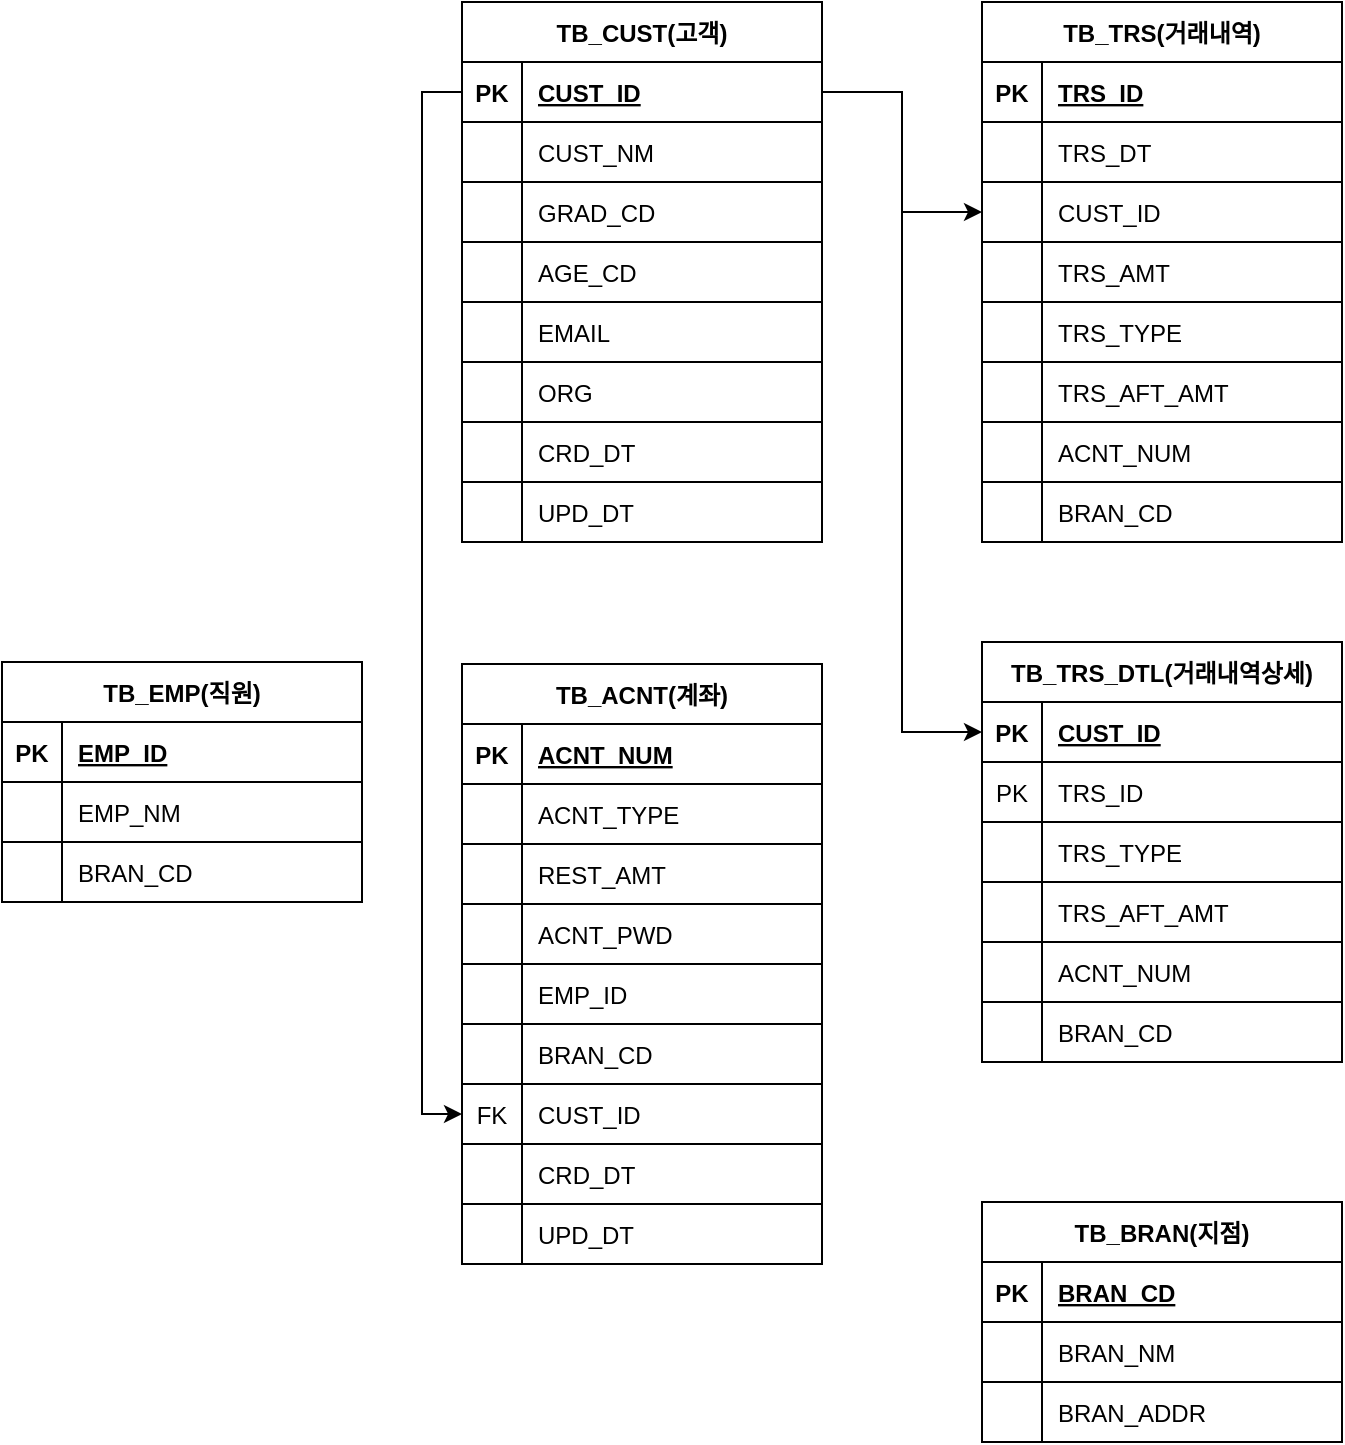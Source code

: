 <mxfile version="20.7.2" type="github"><diagram id="ZLCtW0w7QxLDXtm8zp3R" name="페이지-1"><mxGraphModel dx="1434" dy="796" grid="1" gridSize="10" guides="1" tooltips="1" connect="1" arrows="1" fold="1" page="1" pageScale="1" pageWidth="827" pageHeight="1169" math="0" shadow="0"><root><mxCell id="0"/><mxCell id="1" parent="0"/><mxCell id="QN3EBCL5xhSugzDm1KZq-2" value="TB_CUST(고객)" style="shape=table;startSize=30;container=1;collapsible=1;childLayout=tableLayout;fixedRows=1;rowLines=1;fontStyle=1;align=center;resizeLast=1;" vertex="1" parent="1"><mxGeometry x="290" y="80" width="180" height="270" as="geometry"/></mxCell><mxCell id="QN3EBCL5xhSugzDm1KZq-3" value="" style="shape=tableRow;horizontal=0;startSize=0;swimlaneHead=0;swimlaneBody=0;fillColor=none;collapsible=0;dropTarget=0;points=[[0,0.5],[1,0.5]];portConstraint=eastwest;top=0;left=0;right=0;bottom=1;" vertex="1" parent="QN3EBCL5xhSugzDm1KZq-2"><mxGeometry y="30" width="180" height="30" as="geometry"/></mxCell><mxCell id="QN3EBCL5xhSugzDm1KZq-4" value="PK" style="shape=partialRectangle;connectable=0;fillColor=none;top=0;left=0;bottom=0;right=0;fontStyle=1;overflow=hidden;" vertex="1" parent="QN3EBCL5xhSugzDm1KZq-3"><mxGeometry width="30" height="30" as="geometry"><mxRectangle width="30" height="30" as="alternateBounds"/></mxGeometry></mxCell><mxCell id="QN3EBCL5xhSugzDm1KZq-5" value="CUST_ID" style="shape=partialRectangle;connectable=0;fillColor=none;top=0;left=0;bottom=0;right=0;align=left;spacingLeft=6;fontStyle=5;overflow=hidden;" vertex="1" parent="QN3EBCL5xhSugzDm1KZq-3"><mxGeometry x="30" width="150" height="30" as="geometry"><mxRectangle width="150" height="30" as="alternateBounds"/></mxGeometry></mxCell><mxCell id="QN3EBCL5xhSugzDm1KZq-6" value="" style="shape=tableRow;horizontal=0;startSize=0;swimlaneHead=0;swimlaneBody=0;fillColor=none;collapsible=0;dropTarget=0;points=[[0,0.5],[1,0.5]];portConstraint=eastwest;top=0;left=0;right=0;bottom=0;" vertex="1" parent="QN3EBCL5xhSugzDm1KZq-2"><mxGeometry y="60" width="180" height="30" as="geometry"/></mxCell><mxCell id="QN3EBCL5xhSugzDm1KZq-7" value="" style="shape=partialRectangle;connectable=0;fillColor=none;top=0;left=0;bottom=0;right=0;editable=1;overflow=hidden;" vertex="1" parent="QN3EBCL5xhSugzDm1KZq-6"><mxGeometry width="30" height="30" as="geometry"><mxRectangle width="30" height="30" as="alternateBounds"/></mxGeometry></mxCell><mxCell id="QN3EBCL5xhSugzDm1KZq-8" value="CUST_NM" style="shape=partialRectangle;connectable=0;fillColor=none;top=0;left=0;bottom=0;right=0;align=left;spacingLeft=6;overflow=hidden;" vertex="1" parent="QN3EBCL5xhSugzDm1KZq-6"><mxGeometry x="30" width="150" height="30" as="geometry"><mxRectangle width="150" height="30" as="alternateBounds"/></mxGeometry></mxCell><mxCell id="QN3EBCL5xhSugzDm1KZq-9" value="" style="shape=tableRow;horizontal=0;startSize=0;swimlaneHead=0;swimlaneBody=0;fillColor=none;collapsible=0;dropTarget=0;points=[[0,0.5],[1,0.5]];portConstraint=eastwest;top=0;left=0;right=0;bottom=0;" vertex="1" parent="QN3EBCL5xhSugzDm1KZq-2"><mxGeometry y="90" width="180" height="30" as="geometry"/></mxCell><mxCell id="QN3EBCL5xhSugzDm1KZq-10" value="" style="shape=partialRectangle;connectable=0;fillColor=none;top=0;left=0;bottom=0;right=0;editable=1;overflow=hidden;" vertex="1" parent="QN3EBCL5xhSugzDm1KZq-9"><mxGeometry width="30" height="30" as="geometry"><mxRectangle width="30" height="30" as="alternateBounds"/></mxGeometry></mxCell><mxCell id="QN3EBCL5xhSugzDm1KZq-11" value="GRAD_CD" style="shape=partialRectangle;connectable=0;fillColor=none;top=0;left=0;bottom=0;right=0;align=left;spacingLeft=6;overflow=hidden;" vertex="1" parent="QN3EBCL5xhSugzDm1KZq-9"><mxGeometry x="30" width="150" height="30" as="geometry"><mxRectangle width="150" height="30" as="alternateBounds"/></mxGeometry></mxCell><mxCell id="QN3EBCL5xhSugzDm1KZq-12" value="" style="shape=tableRow;horizontal=0;startSize=0;swimlaneHead=0;swimlaneBody=0;fillColor=none;collapsible=0;dropTarget=0;points=[[0,0.5],[1,0.5]];portConstraint=eastwest;top=0;left=0;right=0;bottom=0;" vertex="1" parent="QN3EBCL5xhSugzDm1KZq-2"><mxGeometry y="120" width="180" height="30" as="geometry"/></mxCell><mxCell id="QN3EBCL5xhSugzDm1KZq-13" value="" style="shape=partialRectangle;connectable=0;fillColor=none;top=0;left=0;bottom=0;right=0;editable=1;overflow=hidden;" vertex="1" parent="QN3EBCL5xhSugzDm1KZq-12"><mxGeometry width="30" height="30" as="geometry"><mxRectangle width="30" height="30" as="alternateBounds"/></mxGeometry></mxCell><mxCell id="QN3EBCL5xhSugzDm1KZq-14" value="AGE_CD" style="shape=partialRectangle;connectable=0;fillColor=none;top=0;left=0;bottom=0;right=0;align=left;spacingLeft=6;overflow=hidden;" vertex="1" parent="QN3EBCL5xhSugzDm1KZq-12"><mxGeometry x="30" width="150" height="30" as="geometry"><mxRectangle width="150" height="30" as="alternateBounds"/></mxGeometry></mxCell><mxCell id="QN3EBCL5xhSugzDm1KZq-18" style="shape=tableRow;horizontal=0;startSize=0;swimlaneHead=0;swimlaneBody=0;fillColor=none;collapsible=0;dropTarget=0;points=[[0,0.5],[1,0.5]];portConstraint=eastwest;top=0;left=0;right=0;bottom=0;" vertex="1" parent="QN3EBCL5xhSugzDm1KZq-2"><mxGeometry y="150" width="180" height="30" as="geometry"/></mxCell><mxCell id="QN3EBCL5xhSugzDm1KZq-19" style="shape=partialRectangle;connectable=0;fillColor=none;top=0;left=0;bottom=0;right=0;editable=1;overflow=hidden;" vertex="1" parent="QN3EBCL5xhSugzDm1KZq-18"><mxGeometry width="30" height="30" as="geometry"><mxRectangle width="30" height="30" as="alternateBounds"/></mxGeometry></mxCell><mxCell id="QN3EBCL5xhSugzDm1KZq-20" value="EMAIL" style="shape=partialRectangle;connectable=0;fillColor=none;top=0;left=0;bottom=0;right=0;align=left;spacingLeft=6;overflow=hidden;" vertex="1" parent="QN3EBCL5xhSugzDm1KZq-18"><mxGeometry x="30" width="150" height="30" as="geometry"><mxRectangle width="150" height="30" as="alternateBounds"/></mxGeometry></mxCell><mxCell id="QN3EBCL5xhSugzDm1KZq-21" style="shape=tableRow;horizontal=0;startSize=0;swimlaneHead=0;swimlaneBody=0;fillColor=none;collapsible=0;dropTarget=0;points=[[0,0.5],[1,0.5]];portConstraint=eastwest;top=0;left=0;right=0;bottom=0;" vertex="1" parent="QN3EBCL5xhSugzDm1KZq-2"><mxGeometry y="180" width="180" height="30" as="geometry"/></mxCell><mxCell id="QN3EBCL5xhSugzDm1KZq-22" style="shape=partialRectangle;connectable=0;fillColor=none;top=0;left=0;bottom=0;right=0;editable=1;overflow=hidden;" vertex="1" parent="QN3EBCL5xhSugzDm1KZq-21"><mxGeometry width="30" height="30" as="geometry"><mxRectangle width="30" height="30" as="alternateBounds"/></mxGeometry></mxCell><mxCell id="QN3EBCL5xhSugzDm1KZq-23" value="ORG" style="shape=partialRectangle;connectable=0;fillColor=none;top=0;left=0;bottom=0;right=0;align=left;spacingLeft=6;overflow=hidden;" vertex="1" parent="QN3EBCL5xhSugzDm1KZq-21"><mxGeometry x="30" width="150" height="30" as="geometry"><mxRectangle width="150" height="30" as="alternateBounds"/></mxGeometry></mxCell><mxCell id="QN3EBCL5xhSugzDm1KZq-24" style="shape=tableRow;horizontal=0;startSize=0;swimlaneHead=0;swimlaneBody=0;fillColor=none;collapsible=0;dropTarget=0;points=[[0,0.5],[1,0.5]];portConstraint=eastwest;top=0;left=0;right=0;bottom=0;" vertex="1" parent="QN3EBCL5xhSugzDm1KZq-2"><mxGeometry y="210" width="180" height="30" as="geometry"/></mxCell><mxCell id="QN3EBCL5xhSugzDm1KZq-25" style="shape=partialRectangle;connectable=0;fillColor=none;top=0;left=0;bottom=0;right=0;editable=1;overflow=hidden;" vertex="1" parent="QN3EBCL5xhSugzDm1KZq-24"><mxGeometry width="30" height="30" as="geometry"><mxRectangle width="30" height="30" as="alternateBounds"/></mxGeometry></mxCell><mxCell id="QN3EBCL5xhSugzDm1KZq-26" value="CRD_DT" style="shape=partialRectangle;connectable=0;fillColor=none;top=0;left=0;bottom=0;right=0;align=left;spacingLeft=6;overflow=hidden;" vertex="1" parent="QN3EBCL5xhSugzDm1KZq-24"><mxGeometry x="30" width="150" height="30" as="geometry"><mxRectangle width="150" height="30" as="alternateBounds"/></mxGeometry></mxCell><mxCell id="QN3EBCL5xhSugzDm1KZq-27" style="shape=tableRow;horizontal=0;startSize=0;swimlaneHead=0;swimlaneBody=0;fillColor=none;collapsible=0;dropTarget=0;points=[[0,0.5],[1,0.5]];portConstraint=eastwest;top=0;left=0;right=0;bottom=0;" vertex="1" parent="QN3EBCL5xhSugzDm1KZq-2"><mxGeometry y="240" width="180" height="30" as="geometry"/></mxCell><mxCell id="QN3EBCL5xhSugzDm1KZq-28" style="shape=partialRectangle;connectable=0;fillColor=none;top=0;left=0;bottom=0;right=0;editable=1;overflow=hidden;" vertex="1" parent="QN3EBCL5xhSugzDm1KZq-27"><mxGeometry width="30" height="30" as="geometry"><mxRectangle width="30" height="30" as="alternateBounds"/></mxGeometry></mxCell><mxCell id="QN3EBCL5xhSugzDm1KZq-29" value="UPD_DT" style="shape=partialRectangle;connectable=0;fillColor=none;top=0;left=0;bottom=0;right=0;align=left;spacingLeft=6;overflow=hidden;" vertex="1" parent="QN3EBCL5xhSugzDm1KZq-27"><mxGeometry x="30" width="150" height="30" as="geometry"><mxRectangle width="150" height="30" as="alternateBounds"/></mxGeometry></mxCell><mxCell id="QN3EBCL5xhSugzDm1KZq-33" value="TB_ACNT(계좌)" style="shape=table;startSize=30;container=1;collapsible=1;childLayout=tableLayout;fixedRows=1;rowLines=1;fontStyle=1;align=center;resizeLast=1;" vertex="1" parent="1"><mxGeometry x="290" y="411" width="180" height="300" as="geometry"/></mxCell><mxCell id="QN3EBCL5xhSugzDm1KZq-34" value="" style="shape=tableRow;horizontal=0;startSize=0;swimlaneHead=0;swimlaneBody=0;fillColor=none;collapsible=0;dropTarget=0;points=[[0,0.5],[1,0.5]];portConstraint=eastwest;top=0;left=0;right=0;bottom=1;" vertex="1" parent="QN3EBCL5xhSugzDm1KZq-33"><mxGeometry y="30" width="180" height="30" as="geometry"/></mxCell><mxCell id="QN3EBCL5xhSugzDm1KZq-35" value="PK" style="shape=partialRectangle;connectable=0;fillColor=none;top=0;left=0;bottom=0;right=0;fontStyle=1;overflow=hidden;" vertex="1" parent="QN3EBCL5xhSugzDm1KZq-34"><mxGeometry width="30" height="30" as="geometry"><mxRectangle width="30" height="30" as="alternateBounds"/></mxGeometry></mxCell><mxCell id="QN3EBCL5xhSugzDm1KZq-36" value="ACNT_NUM" style="shape=partialRectangle;connectable=0;fillColor=none;top=0;left=0;bottom=0;right=0;align=left;spacingLeft=6;fontStyle=5;overflow=hidden;" vertex="1" parent="QN3EBCL5xhSugzDm1KZq-34"><mxGeometry x="30" width="150" height="30" as="geometry"><mxRectangle width="150" height="30" as="alternateBounds"/></mxGeometry></mxCell><mxCell id="QN3EBCL5xhSugzDm1KZq-40" value="" style="shape=tableRow;horizontal=0;startSize=0;swimlaneHead=0;swimlaneBody=0;fillColor=none;collapsible=0;dropTarget=0;points=[[0,0.5],[1,0.5]];portConstraint=eastwest;top=0;left=0;right=0;bottom=0;" vertex="1" parent="QN3EBCL5xhSugzDm1KZq-33"><mxGeometry y="60" width="180" height="30" as="geometry"/></mxCell><mxCell id="QN3EBCL5xhSugzDm1KZq-41" value="" style="shape=partialRectangle;connectable=0;fillColor=none;top=0;left=0;bottom=0;right=0;editable=1;overflow=hidden;" vertex="1" parent="QN3EBCL5xhSugzDm1KZq-40"><mxGeometry width="30" height="30" as="geometry"><mxRectangle width="30" height="30" as="alternateBounds"/></mxGeometry></mxCell><mxCell id="QN3EBCL5xhSugzDm1KZq-42" value="ACNT_TYPE" style="shape=partialRectangle;connectable=0;fillColor=none;top=0;left=0;bottom=0;right=0;align=left;spacingLeft=6;overflow=hidden;" vertex="1" parent="QN3EBCL5xhSugzDm1KZq-40"><mxGeometry x="30" width="150" height="30" as="geometry"><mxRectangle width="150" height="30" as="alternateBounds"/></mxGeometry></mxCell><mxCell id="QN3EBCL5xhSugzDm1KZq-43" value="" style="shape=tableRow;horizontal=0;startSize=0;swimlaneHead=0;swimlaneBody=0;fillColor=none;collapsible=0;dropTarget=0;points=[[0,0.5],[1,0.5]];portConstraint=eastwest;top=0;left=0;right=0;bottom=0;" vertex="1" parent="QN3EBCL5xhSugzDm1KZq-33"><mxGeometry y="90" width="180" height="30" as="geometry"/></mxCell><mxCell id="QN3EBCL5xhSugzDm1KZq-44" value="" style="shape=partialRectangle;connectable=0;fillColor=none;top=0;left=0;bottom=0;right=0;editable=1;overflow=hidden;" vertex="1" parent="QN3EBCL5xhSugzDm1KZq-43"><mxGeometry width="30" height="30" as="geometry"><mxRectangle width="30" height="30" as="alternateBounds"/></mxGeometry></mxCell><mxCell id="QN3EBCL5xhSugzDm1KZq-45" value="REST_AMT" style="shape=partialRectangle;connectable=0;fillColor=none;top=0;left=0;bottom=0;right=0;align=left;spacingLeft=6;overflow=hidden;" vertex="1" parent="QN3EBCL5xhSugzDm1KZq-43"><mxGeometry x="30" width="150" height="30" as="geometry"><mxRectangle width="150" height="30" as="alternateBounds"/></mxGeometry></mxCell><mxCell id="QN3EBCL5xhSugzDm1KZq-46" style="shape=tableRow;horizontal=0;startSize=0;swimlaneHead=0;swimlaneBody=0;fillColor=none;collapsible=0;dropTarget=0;points=[[0,0.5],[1,0.5]];portConstraint=eastwest;top=0;left=0;right=0;bottom=0;" vertex="1" parent="QN3EBCL5xhSugzDm1KZq-33"><mxGeometry y="120" width="180" height="30" as="geometry"/></mxCell><mxCell id="QN3EBCL5xhSugzDm1KZq-47" style="shape=partialRectangle;connectable=0;fillColor=none;top=0;left=0;bottom=0;right=0;editable=1;overflow=hidden;" vertex="1" parent="QN3EBCL5xhSugzDm1KZq-46"><mxGeometry width="30" height="30" as="geometry"><mxRectangle width="30" height="30" as="alternateBounds"/></mxGeometry></mxCell><mxCell id="QN3EBCL5xhSugzDm1KZq-48" value="ACNT_PWD" style="shape=partialRectangle;connectable=0;fillColor=none;top=0;left=0;bottom=0;right=0;align=left;spacingLeft=6;overflow=hidden;" vertex="1" parent="QN3EBCL5xhSugzDm1KZq-46"><mxGeometry x="30" width="150" height="30" as="geometry"><mxRectangle width="150" height="30" as="alternateBounds"/></mxGeometry></mxCell><mxCell id="QN3EBCL5xhSugzDm1KZq-49" style="shape=tableRow;horizontal=0;startSize=0;swimlaneHead=0;swimlaneBody=0;fillColor=none;collapsible=0;dropTarget=0;points=[[0,0.5],[1,0.5]];portConstraint=eastwest;top=0;left=0;right=0;bottom=0;" vertex="1" parent="QN3EBCL5xhSugzDm1KZq-33"><mxGeometry y="150" width="180" height="30" as="geometry"/></mxCell><mxCell id="QN3EBCL5xhSugzDm1KZq-50" value="" style="shape=partialRectangle;connectable=0;fillColor=none;top=0;left=0;bottom=0;right=0;editable=1;overflow=hidden;" vertex="1" parent="QN3EBCL5xhSugzDm1KZq-49"><mxGeometry width="30" height="30" as="geometry"><mxRectangle width="30" height="30" as="alternateBounds"/></mxGeometry></mxCell><mxCell id="QN3EBCL5xhSugzDm1KZq-51" value="EMP_ID" style="shape=partialRectangle;connectable=0;fillColor=none;top=0;left=0;bottom=0;right=0;align=left;spacingLeft=6;overflow=hidden;" vertex="1" parent="QN3EBCL5xhSugzDm1KZq-49"><mxGeometry x="30" width="150" height="30" as="geometry"><mxRectangle width="150" height="30" as="alternateBounds"/></mxGeometry></mxCell><mxCell id="QN3EBCL5xhSugzDm1KZq-61" style="shape=tableRow;horizontal=0;startSize=0;swimlaneHead=0;swimlaneBody=0;fillColor=none;collapsible=0;dropTarget=0;points=[[0,0.5],[1,0.5]];portConstraint=eastwest;top=0;left=0;right=0;bottom=0;" vertex="1" parent="QN3EBCL5xhSugzDm1KZq-33"><mxGeometry y="180" width="180" height="30" as="geometry"/></mxCell><mxCell id="QN3EBCL5xhSugzDm1KZq-62" value="" style="shape=partialRectangle;connectable=0;fillColor=none;top=0;left=0;bottom=0;right=0;editable=1;overflow=hidden;" vertex="1" parent="QN3EBCL5xhSugzDm1KZq-61"><mxGeometry width="30" height="30" as="geometry"><mxRectangle width="30" height="30" as="alternateBounds"/></mxGeometry></mxCell><mxCell id="QN3EBCL5xhSugzDm1KZq-63" value="BRAN_CD" style="shape=partialRectangle;connectable=0;fillColor=none;top=0;left=0;bottom=0;right=0;align=left;spacingLeft=6;overflow=hidden;" vertex="1" parent="QN3EBCL5xhSugzDm1KZq-61"><mxGeometry x="30" width="150" height="30" as="geometry"><mxRectangle width="150" height="30" as="alternateBounds"/></mxGeometry></mxCell><mxCell id="QN3EBCL5xhSugzDm1KZq-52" style="shape=tableRow;horizontal=0;startSize=0;swimlaneHead=0;swimlaneBody=0;fillColor=none;collapsible=0;dropTarget=0;points=[[0,0.5],[1,0.5]];portConstraint=eastwest;top=0;left=0;right=0;bottom=0;" vertex="1" parent="QN3EBCL5xhSugzDm1KZq-33"><mxGeometry y="210" width="180" height="30" as="geometry"/></mxCell><mxCell id="QN3EBCL5xhSugzDm1KZq-53" value="FK" style="shape=partialRectangle;connectable=0;fillColor=none;top=0;left=0;bottom=0;right=0;editable=1;overflow=hidden;" vertex="1" parent="QN3EBCL5xhSugzDm1KZq-52"><mxGeometry width="30" height="30" as="geometry"><mxRectangle width="30" height="30" as="alternateBounds"/></mxGeometry></mxCell><mxCell id="QN3EBCL5xhSugzDm1KZq-54" value="CUST_ID" style="shape=partialRectangle;connectable=0;fillColor=none;top=0;left=0;bottom=0;right=0;align=left;spacingLeft=6;overflow=hidden;" vertex="1" parent="QN3EBCL5xhSugzDm1KZq-52"><mxGeometry x="30" width="150" height="30" as="geometry"><mxRectangle width="150" height="30" as="alternateBounds"/></mxGeometry></mxCell><mxCell id="QN3EBCL5xhSugzDm1KZq-55" style="shape=tableRow;horizontal=0;startSize=0;swimlaneHead=0;swimlaneBody=0;fillColor=none;collapsible=0;dropTarget=0;points=[[0,0.5],[1,0.5]];portConstraint=eastwest;top=0;left=0;right=0;bottom=0;" vertex="1" parent="QN3EBCL5xhSugzDm1KZq-33"><mxGeometry y="240" width="180" height="30" as="geometry"/></mxCell><mxCell id="QN3EBCL5xhSugzDm1KZq-56" style="shape=partialRectangle;connectable=0;fillColor=none;top=0;left=0;bottom=0;right=0;editable=1;overflow=hidden;" vertex="1" parent="QN3EBCL5xhSugzDm1KZq-55"><mxGeometry width="30" height="30" as="geometry"><mxRectangle width="30" height="30" as="alternateBounds"/></mxGeometry></mxCell><mxCell id="QN3EBCL5xhSugzDm1KZq-57" value="CRD_DT" style="shape=partialRectangle;connectable=0;fillColor=none;top=0;left=0;bottom=0;right=0;align=left;spacingLeft=6;overflow=hidden;" vertex="1" parent="QN3EBCL5xhSugzDm1KZq-55"><mxGeometry x="30" width="150" height="30" as="geometry"><mxRectangle width="150" height="30" as="alternateBounds"/></mxGeometry></mxCell><mxCell id="QN3EBCL5xhSugzDm1KZq-58" style="shape=tableRow;horizontal=0;startSize=0;swimlaneHead=0;swimlaneBody=0;fillColor=none;collapsible=0;dropTarget=0;points=[[0,0.5],[1,0.5]];portConstraint=eastwest;top=0;left=0;right=0;bottom=0;" vertex="1" parent="QN3EBCL5xhSugzDm1KZq-33"><mxGeometry y="270" width="180" height="30" as="geometry"/></mxCell><mxCell id="QN3EBCL5xhSugzDm1KZq-59" style="shape=partialRectangle;connectable=0;fillColor=none;top=0;left=0;bottom=0;right=0;editable=1;overflow=hidden;" vertex="1" parent="QN3EBCL5xhSugzDm1KZq-58"><mxGeometry width="30" height="30" as="geometry"><mxRectangle width="30" height="30" as="alternateBounds"/></mxGeometry></mxCell><mxCell id="QN3EBCL5xhSugzDm1KZq-60" value="UPD_DT" style="shape=partialRectangle;connectable=0;fillColor=none;top=0;left=0;bottom=0;right=0;align=left;spacingLeft=6;overflow=hidden;" vertex="1" parent="QN3EBCL5xhSugzDm1KZq-58"><mxGeometry x="30" width="150" height="30" as="geometry"><mxRectangle width="150" height="30" as="alternateBounds"/></mxGeometry></mxCell><mxCell id="QN3EBCL5xhSugzDm1KZq-70" value="TB_TRS(거래내역)" style="shape=table;startSize=30;container=1;collapsible=1;childLayout=tableLayout;fixedRows=1;rowLines=1;fontStyle=1;align=center;resizeLast=1;" vertex="1" parent="1"><mxGeometry x="550" y="80" width="180" height="270" as="geometry"/></mxCell><mxCell id="QN3EBCL5xhSugzDm1KZq-71" value="" style="shape=tableRow;horizontal=0;startSize=0;swimlaneHead=0;swimlaneBody=0;fillColor=none;collapsible=0;dropTarget=0;points=[[0,0.5],[1,0.5]];portConstraint=eastwest;top=0;left=0;right=0;bottom=1;" vertex="1" parent="QN3EBCL5xhSugzDm1KZq-70"><mxGeometry y="30" width="180" height="30" as="geometry"/></mxCell><mxCell id="QN3EBCL5xhSugzDm1KZq-72" value="PK" style="shape=partialRectangle;connectable=0;fillColor=none;top=0;left=0;bottom=0;right=0;fontStyle=1;overflow=hidden;" vertex="1" parent="QN3EBCL5xhSugzDm1KZq-71"><mxGeometry width="30" height="30" as="geometry"><mxRectangle width="30" height="30" as="alternateBounds"/></mxGeometry></mxCell><mxCell id="QN3EBCL5xhSugzDm1KZq-73" value="TRS_ID" style="shape=partialRectangle;connectable=0;fillColor=none;top=0;left=0;bottom=0;right=0;align=left;spacingLeft=6;fontStyle=5;overflow=hidden;" vertex="1" parent="QN3EBCL5xhSugzDm1KZq-71"><mxGeometry x="30" width="150" height="30" as="geometry"><mxRectangle width="150" height="30" as="alternateBounds"/></mxGeometry></mxCell><mxCell id="QN3EBCL5xhSugzDm1KZq-127" style="shape=tableRow;horizontal=0;startSize=0;swimlaneHead=0;swimlaneBody=0;fillColor=none;collapsible=0;dropTarget=0;points=[[0,0.5],[1,0.5]];portConstraint=eastwest;top=0;left=0;right=0;bottom=0;" vertex="1" parent="QN3EBCL5xhSugzDm1KZq-70"><mxGeometry y="60" width="180" height="30" as="geometry"/></mxCell><mxCell id="QN3EBCL5xhSugzDm1KZq-128" style="shape=partialRectangle;connectable=0;fillColor=none;top=0;left=0;bottom=0;right=0;editable=1;overflow=hidden;" vertex="1" parent="QN3EBCL5xhSugzDm1KZq-127"><mxGeometry width="30" height="30" as="geometry"><mxRectangle width="30" height="30" as="alternateBounds"/></mxGeometry></mxCell><mxCell id="QN3EBCL5xhSugzDm1KZq-129" value="TRS_DT" style="shape=partialRectangle;connectable=0;fillColor=none;top=0;left=0;bottom=0;right=0;align=left;spacingLeft=6;overflow=hidden;" vertex="1" parent="QN3EBCL5xhSugzDm1KZq-127"><mxGeometry x="30" width="150" height="30" as="geometry"><mxRectangle width="150" height="30" as="alternateBounds"/></mxGeometry></mxCell><mxCell id="QN3EBCL5xhSugzDm1KZq-130" style="shape=tableRow;horizontal=0;startSize=0;swimlaneHead=0;swimlaneBody=0;fillColor=none;collapsible=0;dropTarget=0;points=[[0,0.5],[1,0.5]];portConstraint=eastwest;top=0;left=0;right=0;bottom=0;" vertex="1" parent="QN3EBCL5xhSugzDm1KZq-70"><mxGeometry y="90" width="180" height="30" as="geometry"/></mxCell><mxCell id="QN3EBCL5xhSugzDm1KZq-131" style="shape=partialRectangle;connectable=0;fillColor=none;top=0;left=0;bottom=0;right=0;editable=1;overflow=hidden;" vertex="1" parent="QN3EBCL5xhSugzDm1KZq-130"><mxGeometry width="30" height="30" as="geometry"><mxRectangle width="30" height="30" as="alternateBounds"/></mxGeometry></mxCell><mxCell id="QN3EBCL5xhSugzDm1KZq-132" value="CUST_ID" style="shape=partialRectangle;connectable=0;fillColor=none;top=0;left=0;bottom=0;right=0;align=left;spacingLeft=6;overflow=hidden;" vertex="1" parent="QN3EBCL5xhSugzDm1KZq-130"><mxGeometry x="30" width="150" height="30" as="geometry"><mxRectangle width="150" height="30" as="alternateBounds"/></mxGeometry></mxCell><mxCell id="QN3EBCL5xhSugzDm1KZq-74" value="" style="shape=tableRow;horizontal=0;startSize=0;swimlaneHead=0;swimlaneBody=0;fillColor=none;collapsible=0;dropTarget=0;points=[[0,0.5],[1,0.5]];portConstraint=eastwest;top=0;left=0;right=0;bottom=0;" vertex="1" parent="QN3EBCL5xhSugzDm1KZq-70"><mxGeometry y="120" width="180" height="30" as="geometry"/></mxCell><mxCell id="QN3EBCL5xhSugzDm1KZq-75" value="" style="shape=partialRectangle;connectable=0;fillColor=none;top=0;left=0;bottom=0;right=0;editable=1;overflow=hidden;" vertex="1" parent="QN3EBCL5xhSugzDm1KZq-74"><mxGeometry width="30" height="30" as="geometry"><mxRectangle width="30" height="30" as="alternateBounds"/></mxGeometry></mxCell><mxCell id="QN3EBCL5xhSugzDm1KZq-76" value="TRS_AMT" style="shape=partialRectangle;connectable=0;fillColor=none;top=0;left=0;bottom=0;right=0;align=left;spacingLeft=6;overflow=hidden;" vertex="1" parent="QN3EBCL5xhSugzDm1KZq-74"><mxGeometry x="30" width="150" height="30" as="geometry"><mxRectangle width="150" height="30" as="alternateBounds"/></mxGeometry></mxCell><mxCell id="QN3EBCL5xhSugzDm1KZq-77" value="" style="shape=tableRow;horizontal=0;startSize=0;swimlaneHead=0;swimlaneBody=0;fillColor=none;collapsible=0;dropTarget=0;points=[[0,0.5],[1,0.5]];portConstraint=eastwest;top=0;left=0;right=0;bottom=0;" vertex="1" parent="QN3EBCL5xhSugzDm1KZq-70"><mxGeometry y="150" width="180" height="30" as="geometry"/></mxCell><mxCell id="QN3EBCL5xhSugzDm1KZq-78" value="" style="shape=partialRectangle;connectable=0;fillColor=none;top=0;left=0;bottom=0;right=0;editable=1;overflow=hidden;" vertex="1" parent="QN3EBCL5xhSugzDm1KZq-77"><mxGeometry width="30" height="30" as="geometry"><mxRectangle width="30" height="30" as="alternateBounds"/></mxGeometry></mxCell><mxCell id="QN3EBCL5xhSugzDm1KZq-79" value="TRS_TYPE" style="shape=partialRectangle;connectable=0;fillColor=none;top=0;left=0;bottom=0;right=0;align=left;spacingLeft=6;overflow=hidden;" vertex="1" parent="QN3EBCL5xhSugzDm1KZq-77"><mxGeometry x="30" width="150" height="30" as="geometry"><mxRectangle width="150" height="30" as="alternateBounds"/></mxGeometry></mxCell><mxCell id="QN3EBCL5xhSugzDm1KZq-80" value="" style="shape=tableRow;horizontal=0;startSize=0;swimlaneHead=0;swimlaneBody=0;fillColor=none;collapsible=0;dropTarget=0;points=[[0,0.5],[1,0.5]];portConstraint=eastwest;top=0;left=0;right=0;bottom=0;" vertex="1" parent="QN3EBCL5xhSugzDm1KZq-70"><mxGeometry y="180" width="180" height="30" as="geometry"/></mxCell><mxCell id="QN3EBCL5xhSugzDm1KZq-81" value="" style="shape=partialRectangle;connectable=0;fillColor=none;top=0;left=0;bottom=0;right=0;editable=1;overflow=hidden;" vertex="1" parent="QN3EBCL5xhSugzDm1KZq-80"><mxGeometry width="30" height="30" as="geometry"><mxRectangle width="30" height="30" as="alternateBounds"/></mxGeometry></mxCell><mxCell id="QN3EBCL5xhSugzDm1KZq-82" value="TRS_AFT_AMT" style="shape=partialRectangle;connectable=0;fillColor=none;top=0;left=0;bottom=0;right=0;align=left;spacingLeft=6;overflow=hidden;" vertex="1" parent="QN3EBCL5xhSugzDm1KZq-80"><mxGeometry x="30" width="150" height="30" as="geometry"><mxRectangle width="150" height="30" as="alternateBounds"/></mxGeometry></mxCell><mxCell id="QN3EBCL5xhSugzDm1KZq-83" style="shape=tableRow;horizontal=0;startSize=0;swimlaneHead=0;swimlaneBody=0;fillColor=none;collapsible=0;dropTarget=0;points=[[0,0.5],[1,0.5]];portConstraint=eastwest;top=0;left=0;right=0;bottom=0;" vertex="1" parent="QN3EBCL5xhSugzDm1KZq-70"><mxGeometry y="210" width="180" height="30" as="geometry"/></mxCell><mxCell id="QN3EBCL5xhSugzDm1KZq-84" style="shape=partialRectangle;connectable=0;fillColor=none;top=0;left=0;bottom=0;right=0;editable=1;overflow=hidden;" vertex="1" parent="QN3EBCL5xhSugzDm1KZq-83"><mxGeometry width="30" height="30" as="geometry"><mxRectangle width="30" height="30" as="alternateBounds"/></mxGeometry></mxCell><mxCell id="QN3EBCL5xhSugzDm1KZq-85" value="ACNT_NUM" style="shape=partialRectangle;connectable=0;fillColor=none;top=0;left=0;bottom=0;right=0;align=left;spacingLeft=6;overflow=hidden;" vertex="1" parent="QN3EBCL5xhSugzDm1KZq-83"><mxGeometry x="30" width="150" height="30" as="geometry"><mxRectangle width="150" height="30" as="alternateBounds"/></mxGeometry></mxCell><mxCell id="QN3EBCL5xhSugzDm1KZq-105" style="shape=tableRow;horizontal=0;startSize=0;swimlaneHead=0;swimlaneBody=0;fillColor=none;collapsible=0;dropTarget=0;points=[[0,0.5],[1,0.5]];portConstraint=eastwest;top=0;left=0;right=0;bottom=0;" vertex="1" parent="QN3EBCL5xhSugzDm1KZq-70"><mxGeometry y="240" width="180" height="30" as="geometry"/></mxCell><mxCell id="QN3EBCL5xhSugzDm1KZq-106" style="shape=partialRectangle;connectable=0;fillColor=none;top=0;left=0;bottom=0;right=0;editable=1;overflow=hidden;" vertex="1" parent="QN3EBCL5xhSugzDm1KZq-105"><mxGeometry width="30" height="30" as="geometry"><mxRectangle width="30" height="30" as="alternateBounds"/></mxGeometry></mxCell><mxCell id="QN3EBCL5xhSugzDm1KZq-107" value="BRAN_CD" style="shape=partialRectangle;connectable=0;fillColor=none;top=0;left=0;bottom=0;right=0;align=left;spacingLeft=6;overflow=hidden;" vertex="1" parent="QN3EBCL5xhSugzDm1KZq-105"><mxGeometry x="30" width="150" height="30" as="geometry"><mxRectangle width="150" height="30" as="alternateBounds"/></mxGeometry></mxCell><mxCell id="QN3EBCL5xhSugzDm1KZq-108" value="TB_TRS_DTL(거래내역상세)" style="shape=table;startSize=30;container=1;collapsible=1;childLayout=tableLayout;fixedRows=1;rowLines=1;fontStyle=1;align=center;resizeLast=1;" vertex="1" parent="1"><mxGeometry x="550" y="400" width="180" height="210" as="geometry"/></mxCell><mxCell id="QN3EBCL5xhSugzDm1KZq-109" value="" style="shape=tableRow;horizontal=0;startSize=0;swimlaneHead=0;swimlaneBody=0;fillColor=none;collapsible=0;dropTarget=0;points=[[0,0.5],[1,0.5]];portConstraint=eastwest;top=0;left=0;right=0;bottom=1;" vertex="1" parent="QN3EBCL5xhSugzDm1KZq-108"><mxGeometry y="30" width="180" height="30" as="geometry"/></mxCell><mxCell id="QN3EBCL5xhSugzDm1KZq-110" value="PK" style="shape=partialRectangle;connectable=0;fillColor=none;top=0;left=0;bottom=0;right=0;fontStyle=1;overflow=hidden;" vertex="1" parent="QN3EBCL5xhSugzDm1KZq-109"><mxGeometry width="30" height="30" as="geometry"><mxRectangle width="30" height="30" as="alternateBounds"/></mxGeometry></mxCell><mxCell id="QN3EBCL5xhSugzDm1KZq-111" value="CUST_ID" style="shape=partialRectangle;connectable=0;fillColor=none;top=0;left=0;bottom=0;right=0;align=left;spacingLeft=6;fontStyle=5;overflow=hidden;" vertex="1" parent="QN3EBCL5xhSugzDm1KZq-109"><mxGeometry x="30" width="150" height="30" as="geometry"><mxRectangle width="150" height="30" as="alternateBounds"/></mxGeometry></mxCell><mxCell id="QN3EBCL5xhSugzDm1KZq-112" value="" style="shape=tableRow;horizontal=0;startSize=0;swimlaneHead=0;swimlaneBody=0;fillColor=none;collapsible=0;dropTarget=0;points=[[0,0.5],[1,0.5]];portConstraint=eastwest;top=0;left=0;right=0;bottom=0;" vertex="1" parent="QN3EBCL5xhSugzDm1KZq-108"><mxGeometry y="60" width="180" height="30" as="geometry"/></mxCell><mxCell id="QN3EBCL5xhSugzDm1KZq-113" value="PK" style="shape=partialRectangle;connectable=0;fillColor=none;top=0;left=0;bottom=0;right=0;editable=1;overflow=hidden;" vertex="1" parent="QN3EBCL5xhSugzDm1KZq-112"><mxGeometry width="30" height="30" as="geometry"><mxRectangle width="30" height="30" as="alternateBounds"/></mxGeometry></mxCell><mxCell id="QN3EBCL5xhSugzDm1KZq-114" value="TRS_ID" style="shape=partialRectangle;connectable=0;fillColor=none;top=0;left=0;bottom=0;right=0;align=left;spacingLeft=6;overflow=hidden;" vertex="1" parent="QN3EBCL5xhSugzDm1KZq-112"><mxGeometry x="30" width="150" height="30" as="geometry"><mxRectangle width="150" height="30" as="alternateBounds"/></mxGeometry></mxCell><mxCell id="QN3EBCL5xhSugzDm1KZq-115" value="" style="shape=tableRow;horizontal=0;startSize=0;swimlaneHead=0;swimlaneBody=0;fillColor=none;collapsible=0;dropTarget=0;points=[[0,0.5],[1,0.5]];portConstraint=eastwest;top=0;left=0;right=0;bottom=0;" vertex="1" parent="QN3EBCL5xhSugzDm1KZq-108"><mxGeometry y="90" width="180" height="30" as="geometry"/></mxCell><mxCell id="QN3EBCL5xhSugzDm1KZq-116" value="" style="shape=partialRectangle;connectable=0;fillColor=none;top=0;left=0;bottom=0;right=0;editable=1;overflow=hidden;" vertex="1" parent="QN3EBCL5xhSugzDm1KZq-115"><mxGeometry width="30" height="30" as="geometry"><mxRectangle width="30" height="30" as="alternateBounds"/></mxGeometry></mxCell><mxCell id="QN3EBCL5xhSugzDm1KZq-117" value="TRS_TYPE" style="shape=partialRectangle;connectable=0;fillColor=none;top=0;left=0;bottom=0;right=0;align=left;spacingLeft=6;overflow=hidden;" vertex="1" parent="QN3EBCL5xhSugzDm1KZq-115"><mxGeometry x="30" width="150" height="30" as="geometry"><mxRectangle width="150" height="30" as="alternateBounds"/></mxGeometry></mxCell><mxCell id="QN3EBCL5xhSugzDm1KZq-118" value="" style="shape=tableRow;horizontal=0;startSize=0;swimlaneHead=0;swimlaneBody=0;fillColor=none;collapsible=0;dropTarget=0;points=[[0,0.5],[1,0.5]];portConstraint=eastwest;top=0;left=0;right=0;bottom=0;" vertex="1" parent="QN3EBCL5xhSugzDm1KZq-108"><mxGeometry y="120" width="180" height="30" as="geometry"/></mxCell><mxCell id="QN3EBCL5xhSugzDm1KZq-119" value="" style="shape=partialRectangle;connectable=0;fillColor=none;top=0;left=0;bottom=0;right=0;editable=1;overflow=hidden;" vertex="1" parent="QN3EBCL5xhSugzDm1KZq-118"><mxGeometry width="30" height="30" as="geometry"><mxRectangle width="30" height="30" as="alternateBounds"/></mxGeometry></mxCell><mxCell id="QN3EBCL5xhSugzDm1KZq-120" value="TRS_AFT_AMT" style="shape=partialRectangle;connectable=0;fillColor=none;top=0;left=0;bottom=0;right=0;align=left;spacingLeft=6;overflow=hidden;" vertex="1" parent="QN3EBCL5xhSugzDm1KZq-118"><mxGeometry x="30" width="150" height="30" as="geometry"><mxRectangle width="150" height="30" as="alternateBounds"/></mxGeometry></mxCell><mxCell id="QN3EBCL5xhSugzDm1KZq-121" style="shape=tableRow;horizontal=0;startSize=0;swimlaneHead=0;swimlaneBody=0;fillColor=none;collapsible=0;dropTarget=0;points=[[0,0.5],[1,0.5]];portConstraint=eastwest;top=0;left=0;right=0;bottom=0;" vertex="1" parent="QN3EBCL5xhSugzDm1KZq-108"><mxGeometry y="150" width="180" height="30" as="geometry"/></mxCell><mxCell id="QN3EBCL5xhSugzDm1KZq-122" style="shape=partialRectangle;connectable=0;fillColor=none;top=0;left=0;bottom=0;right=0;editable=1;overflow=hidden;" vertex="1" parent="QN3EBCL5xhSugzDm1KZq-121"><mxGeometry width="30" height="30" as="geometry"><mxRectangle width="30" height="30" as="alternateBounds"/></mxGeometry></mxCell><mxCell id="QN3EBCL5xhSugzDm1KZq-123" value="ACNT_NUM" style="shape=partialRectangle;connectable=0;fillColor=none;top=0;left=0;bottom=0;right=0;align=left;spacingLeft=6;overflow=hidden;" vertex="1" parent="QN3EBCL5xhSugzDm1KZq-121"><mxGeometry x="30" width="150" height="30" as="geometry"><mxRectangle width="150" height="30" as="alternateBounds"/></mxGeometry></mxCell><mxCell id="QN3EBCL5xhSugzDm1KZq-124" style="shape=tableRow;horizontal=0;startSize=0;swimlaneHead=0;swimlaneBody=0;fillColor=none;collapsible=0;dropTarget=0;points=[[0,0.5],[1,0.5]];portConstraint=eastwest;top=0;left=0;right=0;bottom=0;" vertex="1" parent="QN3EBCL5xhSugzDm1KZq-108"><mxGeometry y="180" width="180" height="30" as="geometry"/></mxCell><mxCell id="QN3EBCL5xhSugzDm1KZq-125" style="shape=partialRectangle;connectable=0;fillColor=none;top=0;left=0;bottom=0;right=0;editable=1;overflow=hidden;" vertex="1" parent="QN3EBCL5xhSugzDm1KZq-124"><mxGeometry width="30" height="30" as="geometry"><mxRectangle width="30" height="30" as="alternateBounds"/></mxGeometry></mxCell><mxCell id="QN3EBCL5xhSugzDm1KZq-126" value="BRAN_CD" style="shape=partialRectangle;connectable=0;fillColor=none;top=0;left=0;bottom=0;right=0;align=left;spacingLeft=6;overflow=hidden;" vertex="1" parent="QN3EBCL5xhSugzDm1KZq-124"><mxGeometry x="30" width="150" height="30" as="geometry"><mxRectangle width="150" height="30" as="alternateBounds"/></mxGeometry></mxCell><mxCell id="QN3EBCL5xhSugzDm1KZq-137" value="TB_BRAN(지점)" style="shape=table;startSize=30;container=1;collapsible=1;childLayout=tableLayout;fixedRows=1;rowLines=1;fontStyle=1;align=center;resizeLast=1;" vertex="1" parent="1"><mxGeometry x="550" y="680" width="180" height="120" as="geometry"/></mxCell><mxCell id="QN3EBCL5xhSugzDm1KZq-138" value="" style="shape=tableRow;horizontal=0;startSize=0;swimlaneHead=0;swimlaneBody=0;fillColor=none;collapsible=0;dropTarget=0;points=[[0,0.5],[1,0.5]];portConstraint=eastwest;top=0;left=0;right=0;bottom=1;" vertex="1" parent="QN3EBCL5xhSugzDm1KZq-137"><mxGeometry y="30" width="180" height="30" as="geometry"/></mxCell><mxCell id="QN3EBCL5xhSugzDm1KZq-139" value="PK" style="shape=partialRectangle;connectable=0;fillColor=none;top=0;left=0;bottom=0;right=0;fontStyle=1;overflow=hidden;" vertex="1" parent="QN3EBCL5xhSugzDm1KZq-138"><mxGeometry width="30" height="30" as="geometry"><mxRectangle width="30" height="30" as="alternateBounds"/></mxGeometry></mxCell><mxCell id="QN3EBCL5xhSugzDm1KZq-140" value="BRAN_CD" style="shape=partialRectangle;connectable=0;fillColor=none;top=0;left=0;bottom=0;right=0;align=left;spacingLeft=6;fontStyle=5;overflow=hidden;" vertex="1" parent="QN3EBCL5xhSugzDm1KZq-138"><mxGeometry x="30" width="150" height="30" as="geometry"><mxRectangle width="150" height="30" as="alternateBounds"/></mxGeometry></mxCell><mxCell id="QN3EBCL5xhSugzDm1KZq-141" value="" style="shape=tableRow;horizontal=0;startSize=0;swimlaneHead=0;swimlaneBody=0;fillColor=none;collapsible=0;dropTarget=0;points=[[0,0.5],[1,0.5]];portConstraint=eastwest;top=0;left=0;right=0;bottom=0;" vertex="1" parent="QN3EBCL5xhSugzDm1KZq-137"><mxGeometry y="60" width="180" height="30" as="geometry"/></mxCell><mxCell id="QN3EBCL5xhSugzDm1KZq-142" value="" style="shape=partialRectangle;connectable=0;fillColor=none;top=0;left=0;bottom=0;right=0;editable=1;overflow=hidden;" vertex="1" parent="QN3EBCL5xhSugzDm1KZq-141"><mxGeometry width="30" height="30" as="geometry"><mxRectangle width="30" height="30" as="alternateBounds"/></mxGeometry></mxCell><mxCell id="QN3EBCL5xhSugzDm1KZq-143" value="BRAN_NM" style="shape=partialRectangle;connectable=0;fillColor=none;top=0;left=0;bottom=0;right=0;align=left;spacingLeft=6;overflow=hidden;" vertex="1" parent="QN3EBCL5xhSugzDm1KZq-141"><mxGeometry x="30" width="150" height="30" as="geometry"><mxRectangle width="150" height="30" as="alternateBounds"/></mxGeometry></mxCell><mxCell id="QN3EBCL5xhSugzDm1KZq-144" value="" style="shape=tableRow;horizontal=0;startSize=0;swimlaneHead=0;swimlaneBody=0;fillColor=none;collapsible=0;dropTarget=0;points=[[0,0.5],[1,0.5]];portConstraint=eastwest;top=0;left=0;right=0;bottom=0;" vertex="1" parent="QN3EBCL5xhSugzDm1KZq-137"><mxGeometry y="90" width="180" height="30" as="geometry"/></mxCell><mxCell id="QN3EBCL5xhSugzDm1KZq-145" value="" style="shape=partialRectangle;connectable=0;fillColor=none;top=0;left=0;bottom=0;right=0;editable=1;overflow=hidden;" vertex="1" parent="QN3EBCL5xhSugzDm1KZq-144"><mxGeometry width="30" height="30" as="geometry"><mxRectangle width="30" height="30" as="alternateBounds"/></mxGeometry></mxCell><mxCell id="QN3EBCL5xhSugzDm1KZq-146" value="BRAN_ADDR" style="shape=partialRectangle;connectable=0;fillColor=none;top=0;left=0;bottom=0;right=0;align=left;spacingLeft=6;overflow=hidden;" vertex="1" parent="QN3EBCL5xhSugzDm1KZq-144"><mxGeometry x="30" width="150" height="30" as="geometry"><mxRectangle width="150" height="30" as="alternateBounds"/></mxGeometry></mxCell><mxCell id="QN3EBCL5xhSugzDm1KZq-161" value="TB_EMP(직원)" style="shape=table;startSize=30;container=1;collapsible=1;childLayout=tableLayout;fixedRows=1;rowLines=1;fontStyle=1;align=center;resizeLast=1;" vertex="1" parent="1"><mxGeometry x="60" y="410" width="180" height="120" as="geometry"/></mxCell><mxCell id="QN3EBCL5xhSugzDm1KZq-162" value="" style="shape=tableRow;horizontal=0;startSize=0;swimlaneHead=0;swimlaneBody=0;fillColor=none;collapsible=0;dropTarget=0;points=[[0,0.5],[1,0.5]];portConstraint=eastwest;top=0;left=0;right=0;bottom=1;" vertex="1" parent="QN3EBCL5xhSugzDm1KZq-161"><mxGeometry y="30" width="180" height="30" as="geometry"/></mxCell><mxCell id="QN3EBCL5xhSugzDm1KZq-163" value="PK" style="shape=partialRectangle;connectable=0;fillColor=none;top=0;left=0;bottom=0;right=0;fontStyle=1;overflow=hidden;" vertex="1" parent="QN3EBCL5xhSugzDm1KZq-162"><mxGeometry width="30" height="30" as="geometry"><mxRectangle width="30" height="30" as="alternateBounds"/></mxGeometry></mxCell><mxCell id="QN3EBCL5xhSugzDm1KZq-164" value="EMP_ID" style="shape=partialRectangle;connectable=0;fillColor=none;top=0;left=0;bottom=0;right=0;align=left;spacingLeft=6;fontStyle=5;overflow=hidden;" vertex="1" parent="QN3EBCL5xhSugzDm1KZq-162"><mxGeometry x="30" width="150" height="30" as="geometry"><mxRectangle width="150" height="30" as="alternateBounds"/></mxGeometry></mxCell><mxCell id="QN3EBCL5xhSugzDm1KZq-165" value="" style="shape=tableRow;horizontal=0;startSize=0;swimlaneHead=0;swimlaneBody=0;fillColor=none;collapsible=0;dropTarget=0;points=[[0,0.5],[1,0.5]];portConstraint=eastwest;top=0;left=0;right=0;bottom=0;" vertex="1" parent="QN3EBCL5xhSugzDm1KZq-161"><mxGeometry y="60" width="180" height="30" as="geometry"/></mxCell><mxCell id="QN3EBCL5xhSugzDm1KZq-166" value="" style="shape=partialRectangle;connectable=0;fillColor=none;top=0;left=0;bottom=0;right=0;editable=1;overflow=hidden;" vertex="1" parent="QN3EBCL5xhSugzDm1KZq-165"><mxGeometry width="30" height="30" as="geometry"><mxRectangle width="30" height="30" as="alternateBounds"/></mxGeometry></mxCell><mxCell id="QN3EBCL5xhSugzDm1KZq-167" value="EMP_NM" style="shape=partialRectangle;connectable=0;fillColor=none;top=0;left=0;bottom=0;right=0;align=left;spacingLeft=6;overflow=hidden;" vertex="1" parent="QN3EBCL5xhSugzDm1KZq-165"><mxGeometry x="30" width="150" height="30" as="geometry"><mxRectangle width="150" height="30" as="alternateBounds"/></mxGeometry></mxCell><mxCell id="QN3EBCL5xhSugzDm1KZq-168" value="" style="shape=tableRow;horizontal=0;startSize=0;swimlaneHead=0;swimlaneBody=0;fillColor=none;collapsible=0;dropTarget=0;points=[[0,0.5],[1,0.5]];portConstraint=eastwest;top=0;left=0;right=0;bottom=0;" vertex="1" parent="QN3EBCL5xhSugzDm1KZq-161"><mxGeometry y="90" width="180" height="30" as="geometry"/></mxCell><mxCell id="QN3EBCL5xhSugzDm1KZq-169" value="" style="shape=partialRectangle;connectable=0;fillColor=none;top=0;left=0;bottom=0;right=0;editable=1;overflow=hidden;" vertex="1" parent="QN3EBCL5xhSugzDm1KZq-168"><mxGeometry width="30" height="30" as="geometry"><mxRectangle width="30" height="30" as="alternateBounds"/></mxGeometry></mxCell><mxCell id="QN3EBCL5xhSugzDm1KZq-170" value="BRAN_CD" style="shape=partialRectangle;connectable=0;fillColor=none;top=0;left=0;bottom=0;right=0;align=left;spacingLeft=6;overflow=hidden;" vertex="1" parent="QN3EBCL5xhSugzDm1KZq-168"><mxGeometry x="30" width="150" height="30" as="geometry"><mxRectangle width="150" height="30" as="alternateBounds"/></mxGeometry></mxCell><mxCell id="QN3EBCL5xhSugzDm1KZq-173" style="edgeStyle=orthogonalEdgeStyle;rounded=0;orthogonalLoop=1;jettySize=auto;html=1;exitX=1;exitY=0.5;exitDx=0;exitDy=0;entryX=0;entryY=0.5;entryDx=0;entryDy=0;" edge="1" parent="1" source="QN3EBCL5xhSugzDm1KZq-3" target="QN3EBCL5xhSugzDm1KZq-130"><mxGeometry relative="1" as="geometry"><Array as="points"><mxPoint x="510" y="125"/><mxPoint x="510" y="185"/></Array></mxGeometry></mxCell><mxCell id="QN3EBCL5xhSugzDm1KZq-174" style="edgeStyle=orthogonalEdgeStyle;rounded=0;orthogonalLoop=1;jettySize=auto;html=1;exitX=1;exitY=0.5;exitDx=0;exitDy=0;entryX=0;entryY=0.5;entryDx=0;entryDy=0;" edge="1" parent="1" source="QN3EBCL5xhSugzDm1KZq-3" target="QN3EBCL5xhSugzDm1KZq-109"><mxGeometry relative="1" as="geometry"/></mxCell><mxCell id="QN3EBCL5xhSugzDm1KZq-175" style="edgeStyle=orthogonalEdgeStyle;rounded=0;orthogonalLoop=1;jettySize=auto;html=1;exitX=0;exitY=0.5;exitDx=0;exitDy=0;entryX=0;entryY=0.5;entryDx=0;entryDy=0;" edge="1" parent="1" source="QN3EBCL5xhSugzDm1KZq-3" target="QN3EBCL5xhSugzDm1KZq-52"><mxGeometry relative="1" as="geometry"/></mxCell></root></mxGraphModel></diagram></mxfile>